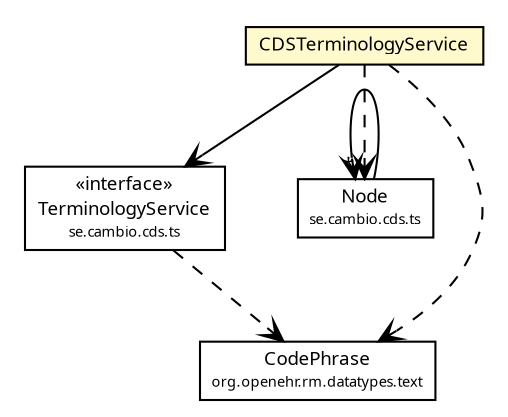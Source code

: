 #!/usr/local/bin/dot
#
# Class diagram 
# Generated by UMLGraph version R5_6 (http://www.umlgraph.org/)
#

digraph G {
	edge [fontname="Trebuchet MS",fontsize=10,labelfontname="Trebuchet MS",labelfontsize=10];
	node [fontname="Trebuchet MS",fontsize=10,shape=plaintext];
	nodesep=0.25;
	ranksep=0.5;
	// se.cambio.cds.util.CDSTerminologyService
	c104197 [label=<<table title="se.cambio.cds.util.CDSTerminologyService" border="0" cellborder="1" cellspacing="0" cellpadding="2" port="p" bgcolor="lemonChiffon" href="./CDSTerminologyService.html">
		<tr><td><table border="0" cellspacing="0" cellpadding="1">
<tr><td align="center" balign="center"><font face="Trebuchet MS"> CDSTerminologyService </font></td></tr>
		</table></td></tr>
		</table>>, URL="./CDSTerminologyService.html", fontname="Trebuchet MS", fontcolor="black", fontsize=9.0];
	// se.cambio.cds.ts.TerminologyService
	c104351 [label=<<table title="se.cambio.cds.ts.TerminologyService" border="0" cellborder="1" cellspacing="0" cellpadding="2" port="p" href="../ts/TerminologyService.html">
		<tr><td><table border="0" cellspacing="0" cellpadding="1">
<tr><td align="center" balign="center"> &#171;interface&#187; </td></tr>
<tr><td align="center" balign="center"><font face="Trebuchet MS"> TerminologyService </font></td></tr>
<tr><td align="center" balign="center"><font face="Trebuchet MS" point-size="7.0"> se.cambio.cds.ts </font></td></tr>
		</table></td></tr>
		</table>>, URL="../ts/TerminologyService.html", fontname="Trebuchet MS", fontcolor="black", fontsize=9.0];
	// se.cambio.cds.ts.Node
	c104352 [label=<<table title="se.cambio.cds.ts.Node" border="0" cellborder="1" cellspacing="0" cellpadding="2" port="p" href="../ts/Node.html">
		<tr><td><table border="0" cellspacing="0" cellpadding="1">
<tr><td align="center" balign="center"><font face="Trebuchet MS"> Node </font></td></tr>
<tr><td align="center" balign="center"><font face="Trebuchet MS" point-size="7.0"> se.cambio.cds.ts </font></td></tr>
		</table></td></tr>
		</table>>, URL="../ts/Node.html", fontname="Trebuchet MS", fontcolor="black", fontsize=9.0];
	// se.cambio.cds.util.CDSTerminologyService NAVASSOC se.cambio.cds.ts.TerminologyService
	c104197:p -> c104351:p [taillabel="", label="", headlabel="", fontname="Trebuchet MS", fontcolor="black", fontsize=10.0, color="black", arrowhead=open];
	// se.cambio.cds.ts.Node NAVASSOC se.cambio.cds.ts.Node
	c104352:p -> c104352:p [taillabel="", label="", headlabel="*", fontname="Trebuchet MS", fontcolor="black", fontsize=10.0, color="black", arrowhead=open];
	// se.cambio.cds.util.CDSTerminologyService DEPEND org.openehr.rm.datatypes.text.CodePhrase
	c104197:p -> c104717:p [taillabel="", label="", headlabel="", fontname="Trebuchet MS", fontcolor="black", fontsize=10.0, color="black", arrowhead=open, style=dashed];
	// se.cambio.cds.util.CDSTerminologyService DEPEND se.cambio.cds.ts.Node
	c104197:p -> c104352:p [taillabel="", label="", headlabel="", fontname="Trebuchet MS", fontcolor="black", fontsize=10.0, color="black", arrowhead=open, style=dashed];
	// se.cambio.cds.ts.TerminologyService DEPEND org.openehr.rm.datatypes.text.CodePhrase
	c104351:p -> c104717:p [taillabel="", label="", headlabel="", fontname="Trebuchet MS", fontcolor="black", fontsize=10.0, color="black", arrowhead=open, style=dashed];
	// org.openehr.rm.datatypes.text.CodePhrase
	c104717 [label=<<table title="org.openehr.rm.datatypes.text.CodePhrase" border="0" cellborder="1" cellspacing="0" cellpadding="2" port="p" href="http://java.sun.com/j2se/1.4.2/docs/api/org/openehr/rm/datatypes/text/CodePhrase.html">
		<tr><td><table border="0" cellspacing="0" cellpadding="1">
<tr><td align="center" balign="center"><font face="Trebuchet MS"> CodePhrase </font></td></tr>
<tr><td align="center" balign="center"><font face="Trebuchet MS" point-size="7.0"> org.openehr.rm.datatypes.text </font></td></tr>
		</table></td></tr>
		</table>>, URL="http://java.sun.com/j2se/1.4.2/docs/api/org/openehr/rm/datatypes/text/CodePhrase.html", fontname="Trebuchet MS", fontcolor="black", fontsize=9.0];
}

